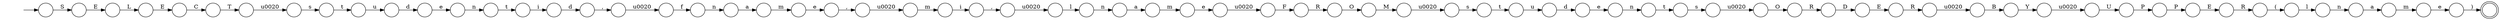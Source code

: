 digraph Automaton {
  rankdir = LR;
  0 [shape=circle,label=""];
  0 -> 25 [label="d"]
  1 [shape=circle,label=""];
  1 -> 4 [label="s"]
  2 [shape=circle,label=""];
  2 -> 40 [label="e"]
  3 [shape=circle,label=""];
  3 -> 48 [label="\u0020"]
  4 [shape=circle,label=""];
  4 -> 19 [label="\u0020"]
  5 [shape=circle,label=""];
  5 -> 67 [label="B"]
  6 [shape=circle,label=""];
  6 -> 0 [label="i"]
  7 [shape=circle,label=""];
  7 -> 62 [label="\u0020"]
  8 [shape=circle,label=""];
  initial [shape=plaintext,label=""];
  initial -> 8
  8 -> 43 [label="S"]
  9 [shape=circle,label=""];
  9 -> 15 [label="u"]
  10 [shape=circle,label=""];
  10 -> 59 [label="s"]
  11 [shape=doublecircle,label=""];
  12 [shape=circle,label=""];
  12 -> 36 [label="n"]
  13 [shape=circle,label=""];
  13 -> 45 [label="R"]
  14 [shape=circle,label=""];
  14 -> 52 [label="n"]
  15 [shape=circle,label=""];
  15 -> 29 [label="d"]
  16 [shape=circle,label=""];
  16 -> 37 [label="l"]
  17 [shape=circle,label=""];
  17 -> 5 [label="\u0020"]
  18 [shape=circle,label=""];
  18 -> 20 [label="E"]
  19 [shape=circle,label=""];
  19 -> 13 [label="O"]
  20 [shape=circle,label=""];
  20 -> 17 [label="R"]
  21 [shape=circle,label=""];
  21 -> 28 [label="T"]
  22 [shape=circle,label=""];
  22 -> 33 [label="L"]
  23 [shape=circle,label=""];
  23 -> 32 [label="O"]
  24 [shape=circle,label=""];
  24 -> 27 [label="e"]
  25 [shape=circle,label=""];
  25 -> 39 [label=","]
  26 [shape=circle,label=""];
  26 -> 58 [label="i"]
  27 [shape=circle,label=""];
  27 -> 35 [label="n"]
  28 [shape=circle,label=""];
  28 -> 44 [label="\u0020"]
  29 [shape=circle,label=""];
  29 -> 14 [label="e"]
  30 [shape=circle,label=""];
  30 -> 7 [label="e"]
  31 [shape=circle,label=""];
  31 -> 12 [label="f"]
  32 [shape=circle,label=""];
  32 -> 56 [label="M"]
  33 [shape=circle,label=""];
  33 -> 54 [label="E"]
  34 [shape=circle,label=""];
  34 -> 26 [label="m"]
  35 [shape=circle,label=""];
  35 -> 1 [label="t"]
  36 [shape=circle,label=""];
  36 -> 50 [label="a"]
  37 [shape=circle,label=""];
  37 -> 57 [label="n"]
  38 [shape=circle,label=""];
  38 -> 55 [label="\u0020"]
  39 [shape=circle,label=""];
  39 -> 31 [label="\u0020"]
  40 [shape=circle,label=""];
  40 -> 11 [label=")"]
  41 [shape=circle,label=""];
  41 -> 47 [label="e"]
  42 [shape=circle,label=""];
  42 -> 34 [label="\u0020"]
  43 [shape=circle,label=""];
  43 -> 22 [label="E"]
  44 [shape=circle,label=""];
  44 -> 64 [label="s"]
  45 [shape=circle,label=""];
  45 -> 18 [label="D"]
  46 [shape=circle,label=""];
  46 -> 23 [label="R"]
  47 [shape=circle,label=""];
  47 -> 42 [label=","]
  48 [shape=circle,label=""];
  48 -> 65 [label="U"]
  49 [shape=circle,label=""];
  49 -> 24 [label="d"]
  50 [shape=circle,label=""];
  50 -> 41 [label="m"]
  51 [shape=circle,label=""];
  51 -> 60 [label="R"]
  52 [shape=circle,label=""];
  52 -> 6 [label="t"]
  53 [shape=circle,label=""];
  53 -> 70 [label="a"]
  54 [shape=circle,label=""];
  54 -> 21 [label="C"]
  55 [shape=circle,label=""];
  55 -> 68 [label="l"]
  56 [shape=circle,label=""];
  56 -> 10 [label="\u0020"]
  57 [shape=circle,label=""];
  57 -> 61 [label="a"]
  58 [shape=circle,label=""];
  58 -> 38 [label=","]
  59 [shape=circle,label=""];
  59 -> 63 [label="t"]
  60 [shape=circle,label=""];
  60 -> 16 [label="("]
  61 [shape=circle,label=""];
  61 -> 2 [label="m"]
  62 [shape=circle,label=""];
  62 -> 46 [label="F"]
  63 [shape=circle,label=""];
  63 -> 49 [label="u"]
  64 [shape=circle,label=""];
  64 -> 9 [label="t"]
  65 [shape=circle,label=""];
  65 -> 66 [label="P"]
  66 [shape=circle,label=""];
  66 -> 69 [label="P"]
  67 [shape=circle,label=""];
  67 -> 3 [label="Y"]
  68 [shape=circle,label=""];
  68 -> 53 [label="n"]
  69 [shape=circle,label=""];
  69 -> 51 [label="E"]
  70 [shape=circle,label=""];
  70 -> 30 [label="m"]
}
